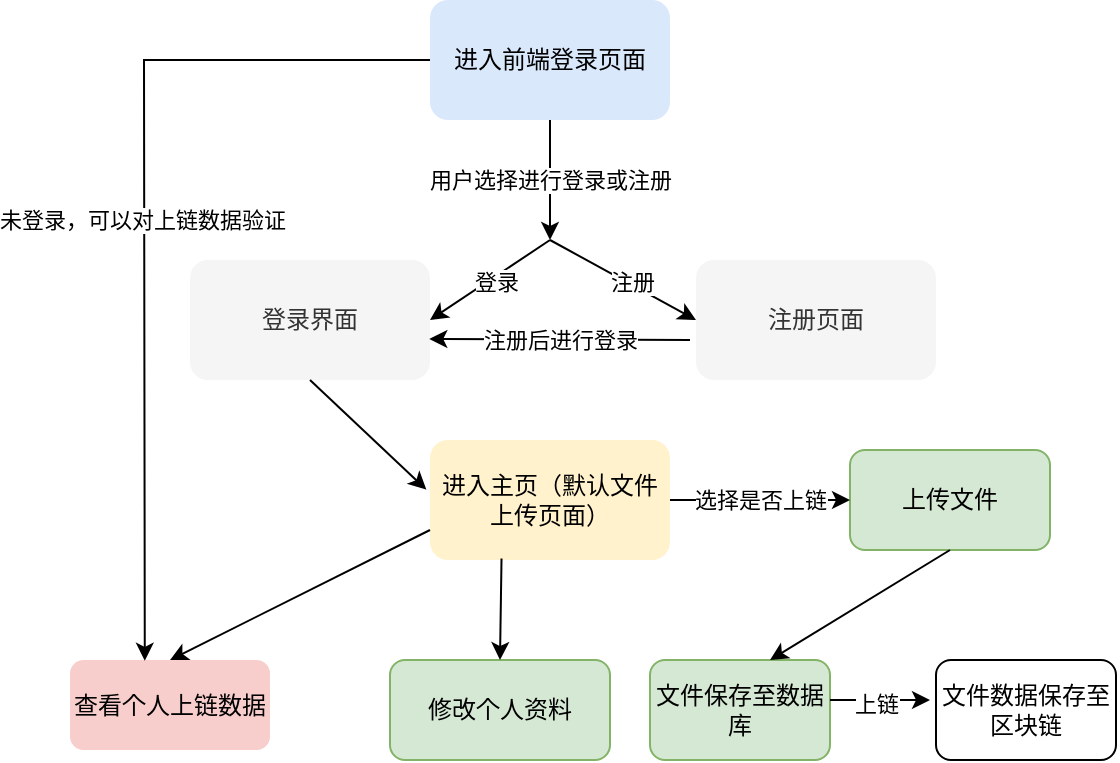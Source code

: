 <mxfile version="16.4.0" type="device"><diagram name="Page-1" id="c7558073-3199-34d8-9f00-42111426c3f3"><mxGraphModel dx="757" dy="498" grid="1" gridSize="10" guides="1" tooltips="1" connect="1" arrows="1" fold="1" page="1" pageScale="1" pageWidth="826" pageHeight="1169" background="none" math="0" shadow="0"><root><mxCell id="0"/><mxCell id="1" parent="0"/><mxCell id="J7-eZOzMHLZJypCjBSV3-101" value="进入前端登录页面" style="rounded=1;whiteSpace=wrap;html=1;fillColor=#dae8fc;strokeColor=none;" vertex="1" parent="1"><mxGeometry x="280" y="10" width="120" height="60" as="geometry"/></mxCell><mxCell id="J7-eZOzMHLZJypCjBSV3-102" value="登录界面" style="rounded=1;whiteSpace=wrap;html=1;fillColor=#f5f5f5;fontColor=#333333;strokeColor=none;" vertex="1" parent="1"><mxGeometry x="160" y="140" width="120" height="60" as="geometry"/></mxCell><mxCell id="J7-eZOzMHLZJypCjBSV3-103" value="注册页面" style="rounded=1;whiteSpace=wrap;html=1;fillColor=#f5f5f5;fontColor=#333333;strokeColor=none;" vertex="1" parent="1"><mxGeometry x="413" y="140" width="120" height="60" as="geometry"/></mxCell><mxCell id="J7-eZOzMHLZJypCjBSV3-104" value="用户选择进行登录或注册" style="endArrow=classic;html=1;rounded=0;exitX=0.5;exitY=1;exitDx=0;exitDy=0;" edge="1" parent="1" source="J7-eZOzMHLZJypCjBSV3-101"><mxGeometry width="50" height="50" relative="1" as="geometry"><mxPoint x="300" y="250" as="sourcePoint"/><mxPoint x="340" y="130" as="targetPoint"/></mxGeometry></mxCell><mxCell id="J7-eZOzMHLZJypCjBSV3-105" value="" style="endArrow=classic;html=1;rounded=0;entryX=1;entryY=0.5;entryDx=0;entryDy=0;" edge="1" parent="1" target="J7-eZOzMHLZJypCjBSV3-102"><mxGeometry width="50" height="50" relative="1" as="geometry"><mxPoint x="340" y="130" as="sourcePoint"/><mxPoint x="350" y="200" as="targetPoint"/></mxGeometry></mxCell><mxCell id="J7-eZOzMHLZJypCjBSV3-106" value="登录" style="edgeLabel;html=1;align=center;verticalAlign=middle;resizable=0;points=[];" vertex="1" connectable="0" parent="J7-eZOzMHLZJypCjBSV3-105"><mxGeometry x="-0.054" y="2" relative="1" as="geometry"><mxPoint as="offset"/></mxGeometry></mxCell><mxCell id="J7-eZOzMHLZJypCjBSV3-107" value="" style="endArrow=classic;html=1;rounded=0;entryX=0;entryY=0.5;entryDx=0;entryDy=0;" edge="1" parent="1" target="J7-eZOzMHLZJypCjBSV3-103"><mxGeometry width="50" height="50" relative="1" as="geometry"><mxPoint x="340" y="130" as="sourcePoint"/><mxPoint x="350" y="200" as="targetPoint"/></mxGeometry></mxCell><mxCell id="J7-eZOzMHLZJypCjBSV3-108" value="注册" style="edgeLabel;html=1;align=center;verticalAlign=middle;resizable=0;points=[];" vertex="1" connectable="0" parent="J7-eZOzMHLZJypCjBSV3-107"><mxGeometry x="-0.289" y="2" relative="1" as="geometry"><mxPoint x="14" y="8" as="offset"/></mxGeometry></mxCell><mxCell id="J7-eZOzMHLZJypCjBSV3-109" value="注册后进行登录" style="endArrow=classic;html=1;rounded=0;entryX=0.997;entryY=0.658;entryDx=0;entryDy=0;entryPerimeter=0;" edge="1" parent="1" target="J7-eZOzMHLZJypCjBSV3-102"><mxGeometry width="50" height="50" relative="1" as="geometry"><mxPoint x="410" y="180" as="sourcePoint"/><mxPoint x="350" y="200" as="targetPoint"/></mxGeometry></mxCell><mxCell id="J7-eZOzMHLZJypCjBSV3-110" value="进入主页（默认文件上传页面）" style="rounded=1;whiteSpace=wrap;html=1;fillColor=#fff2cc;strokeColor=none;" vertex="1" parent="1"><mxGeometry x="280" y="230" width="120" height="60" as="geometry"/></mxCell><mxCell id="J7-eZOzMHLZJypCjBSV3-111" value="" style="endArrow=classic;html=1;rounded=0;entryX=-0.015;entryY=0.414;entryDx=0;entryDy=0;entryPerimeter=0;exitX=0.5;exitY=1;exitDx=0;exitDy=0;" edge="1" parent="1" source="J7-eZOzMHLZJypCjBSV3-102" target="J7-eZOzMHLZJypCjBSV3-110"><mxGeometry width="50" height="50" relative="1" as="geometry"><mxPoint x="300" y="300" as="sourcePoint"/><mxPoint x="350" y="250" as="targetPoint"/></mxGeometry></mxCell><mxCell id="J7-eZOzMHLZJypCjBSV3-112" value="修改个人资料" style="rounded=1;whiteSpace=wrap;html=1;fillColor=#d5e8d4;strokeColor=#82b366;" vertex="1" parent="1"><mxGeometry x="260" y="340" width="110" height="50" as="geometry"/></mxCell><mxCell id="J7-eZOzMHLZJypCjBSV3-113" value="" style="endArrow=classic;html=1;rounded=0;entryX=0.5;entryY=0;entryDx=0;entryDy=0;exitX=0.298;exitY=0.987;exitDx=0;exitDy=0;exitPerimeter=0;" edge="1" parent="1" source="J7-eZOzMHLZJypCjBSV3-110" target="J7-eZOzMHLZJypCjBSV3-112"><mxGeometry width="50" height="50" relative="1" as="geometry"><mxPoint x="300" y="290" as="sourcePoint"/><mxPoint x="295" y="350" as="targetPoint"/></mxGeometry></mxCell><mxCell id="J7-eZOzMHLZJypCjBSV3-115" value="上传文件" style="rounded=1;whiteSpace=wrap;html=1;fillColor=#d5e8d4;strokeColor=#82b366;" vertex="1" parent="1"><mxGeometry x="490" y="235" width="100" height="50" as="geometry"/></mxCell><mxCell id="J7-eZOzMHLZJypCjBSV3-116" value="选择是否上链" style="endArrow=classic;html=1;rounded=0;entryX=0;entryY=0.5;entryDx=0;entryDy=0;" edge="1" parent="1" target="J7-eZOzMHLZJypCjBSV3-115"><mxGeometry width="50" height="50" relative="1" as="geometry"><mxPoint x="400" y="260" as="sourcePoint"/><mxPoint x="450" y="210" as="targetPoint"/></mxGeometry></mxCell><mxCell id="J7-eZOzMHLZJypCjBSV3-117" value="文件数据保存至区块链" style="rounded=1;whiteSpace=wrap;html=1;" vertex="1" parent="1"><mxGeometry x="533" y="340" width="90" height="50" as="geometry"/></mxCell><mxCell id="J7-eZOzMHLZJypCjBSV3-118" value="文件保存至数据库" style="rounded=1;whiteSpace=wrap;html=1;fillColor=#d5e8d4;strokeColor=#82b366;" vertex="1" parent="1"><mxGeometry x="390" y="340" width="90" height="50" as="geometry"/></mxCell><mxCell id="J7-eZOzMHLZJypCjBSV3-119" value="" style="endArrow=classic;html=1;rounded=0;entryX=0.667;entryY=0;entryDx=0;entryDy=0;entryPerimeter=0;exitX=0.5;exitY=1;exitDx=0;exitDy=0;" edge="1" parent="1" source="J7-eZOzMHLZJypCjBSV3-115" target="J7-eZOzMHLZJypCjBSV3-118"><mxGeometry width="50" height="50" relative="1" as="geometry"><mxPoint x="380" y="280" as="sourcePoint"/><mxPoint x="430" y="230" as="targetPoint"/></mxGeometry></mxCell><mxCell id="J7-eZOzMHLZJypCjBSV3-122" value="" style="endArrow=classic;html=1;rounded=0;" edge="1" parent="1"><mxGeometry width="50" height="50" relative="1" as="geometry"><mxPoint x="480" y="360" as="sourcePoint"/><mxPoint x="530" y="360" as="targetPoint"/></mxGeometry></mxCell><mxCell id="J7-eZOzMHLZJypCjBSV3-123" value="上链" style="edgeLabel;html=1;align=center;verticalAlign=middle;resizable=0;points=[];" vertex="1" connectable="0" parent="J7-eZOzMHLZJypCjBSV3-122"><mxGeometry x="-0.09" y="-2" relative="1" as="geometry"><mxPoint as="offset"/></mxGeometry></mxCell><mxCell id="J7-eZOzMHLZJypCjBSV3-125" value="查看个人上链数据" style="rounded=1;whiteSpace=wrap;html=1;fillColor=#f8cecc;strokeColor=none;" vertex="1" parent="1"><mxGeometry x="100" y="340" width="100" height="45" as="geometry"/></mxCell><mxCell id="J7-eZOzMHLZJypCjBSV3-126" value="" style="endArrow=classic;html=1;rounded=0;exitX=0;exitY=0.75;exitDx=0;exitDy=0;entryX=0.5;entryY=0;entryDx=0;entryDy=0;" edge="1" parent="1" source="J7-eZOzMHLZJypCjBSV3-110" target="J7-eZOzMHLZJypCjBSV3-125"><mxGeometry width="50" height="50" relative="1" as="geometry"><mxPoint x="310" y="220" as="sourcePoint"/><mxPoint x="360" y="170" as="targetPoint"/></mxGeometry></mxCell><mxCell id="J7-eZOzMHLZJypCjBSV3-127" value="" style="endArrow=classic;html=1;rounded=0;exitX=0;exitY=0.5;exitDx=0;exitDy=0;entryX=0.374;entryY=0.009;entryDx=0;entryDy=0;entryPerimeter=0;" edge="1" parent="1" source="J7-eZOzMHLZJypCjBSV3-101" target="J7-eZOzMHLZJypCjBSV3-125"><mxGeometry width="50" height="50" relative="1" as="geometry"><mxPoint x="210" y="65" as="sourcePoint"/><mxPoint x="130" y="40" as="targetPoint"/><Array as="points"><mxPoint x="137" y="40"/></Array></mxGeometry></mxCell><mxCell id="J7-eZOzMHLZJypCjBSV3-128" value="未登录，可以对上链数据验证" style="edgeLabel;html=1;align=center;verticalAlign=middle;resizable=0;points=[];" vertex="1" connectable="0" parent="J7-eZOzMHLZJypCjBSV3-127"><mxGeometry x="0.109" y="-1" relative="1" as="geometry"><mxPoint y="-23" as="offset"/></mxGeometry></mxCell></root></mxGraphModel></diagram></mxfile>